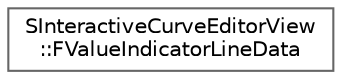 digraph "Graphical Class Hierarchy"
{
 // INTERACTIVE_SVG=YES
 // LATEX_PDF_SIZE
  bgcolor="transparent";
  edge [fontname=Helvetica,fontsize=10,labelfontname=Helvetica,labelfontsize=10];
  node [fontname=Helvetica,fontsize=10,shape=box,height=0.2,width=0.4];
  rankdir="LR";
  Node0 [id="Node000000",label="SInteractiveCurveEditorView\l::FValueIndicatorLineData",height=0.2,width=0.4,color="grey40", fillcolor="white", style="filled",URL="$d2/daa/structSInteractiveCurveEditorView_1_1FValueIndicatorLineData.html",tooltip=" "];
}
